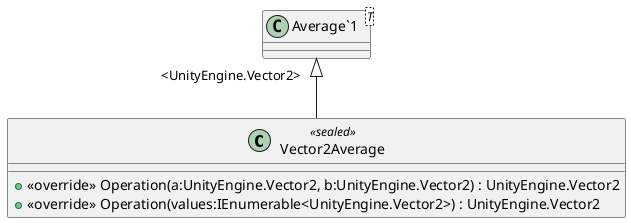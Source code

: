 @startuml
class Vector2Average <<sealed>> {
    + <<override>> Operation(a:UnityEngine.Vector2, b:UnityEngine.Vector2) : UnityEngine.Vector2
    + <<override>> Operation(values:IEnumerable<UnityEngine.Vector2>) : UnityEngine.Vector2
}
class "Average`1"<T> {
}
"Average`1" "<UnityEngine.Vector2>" <|-- Vector2Average
@enduml

